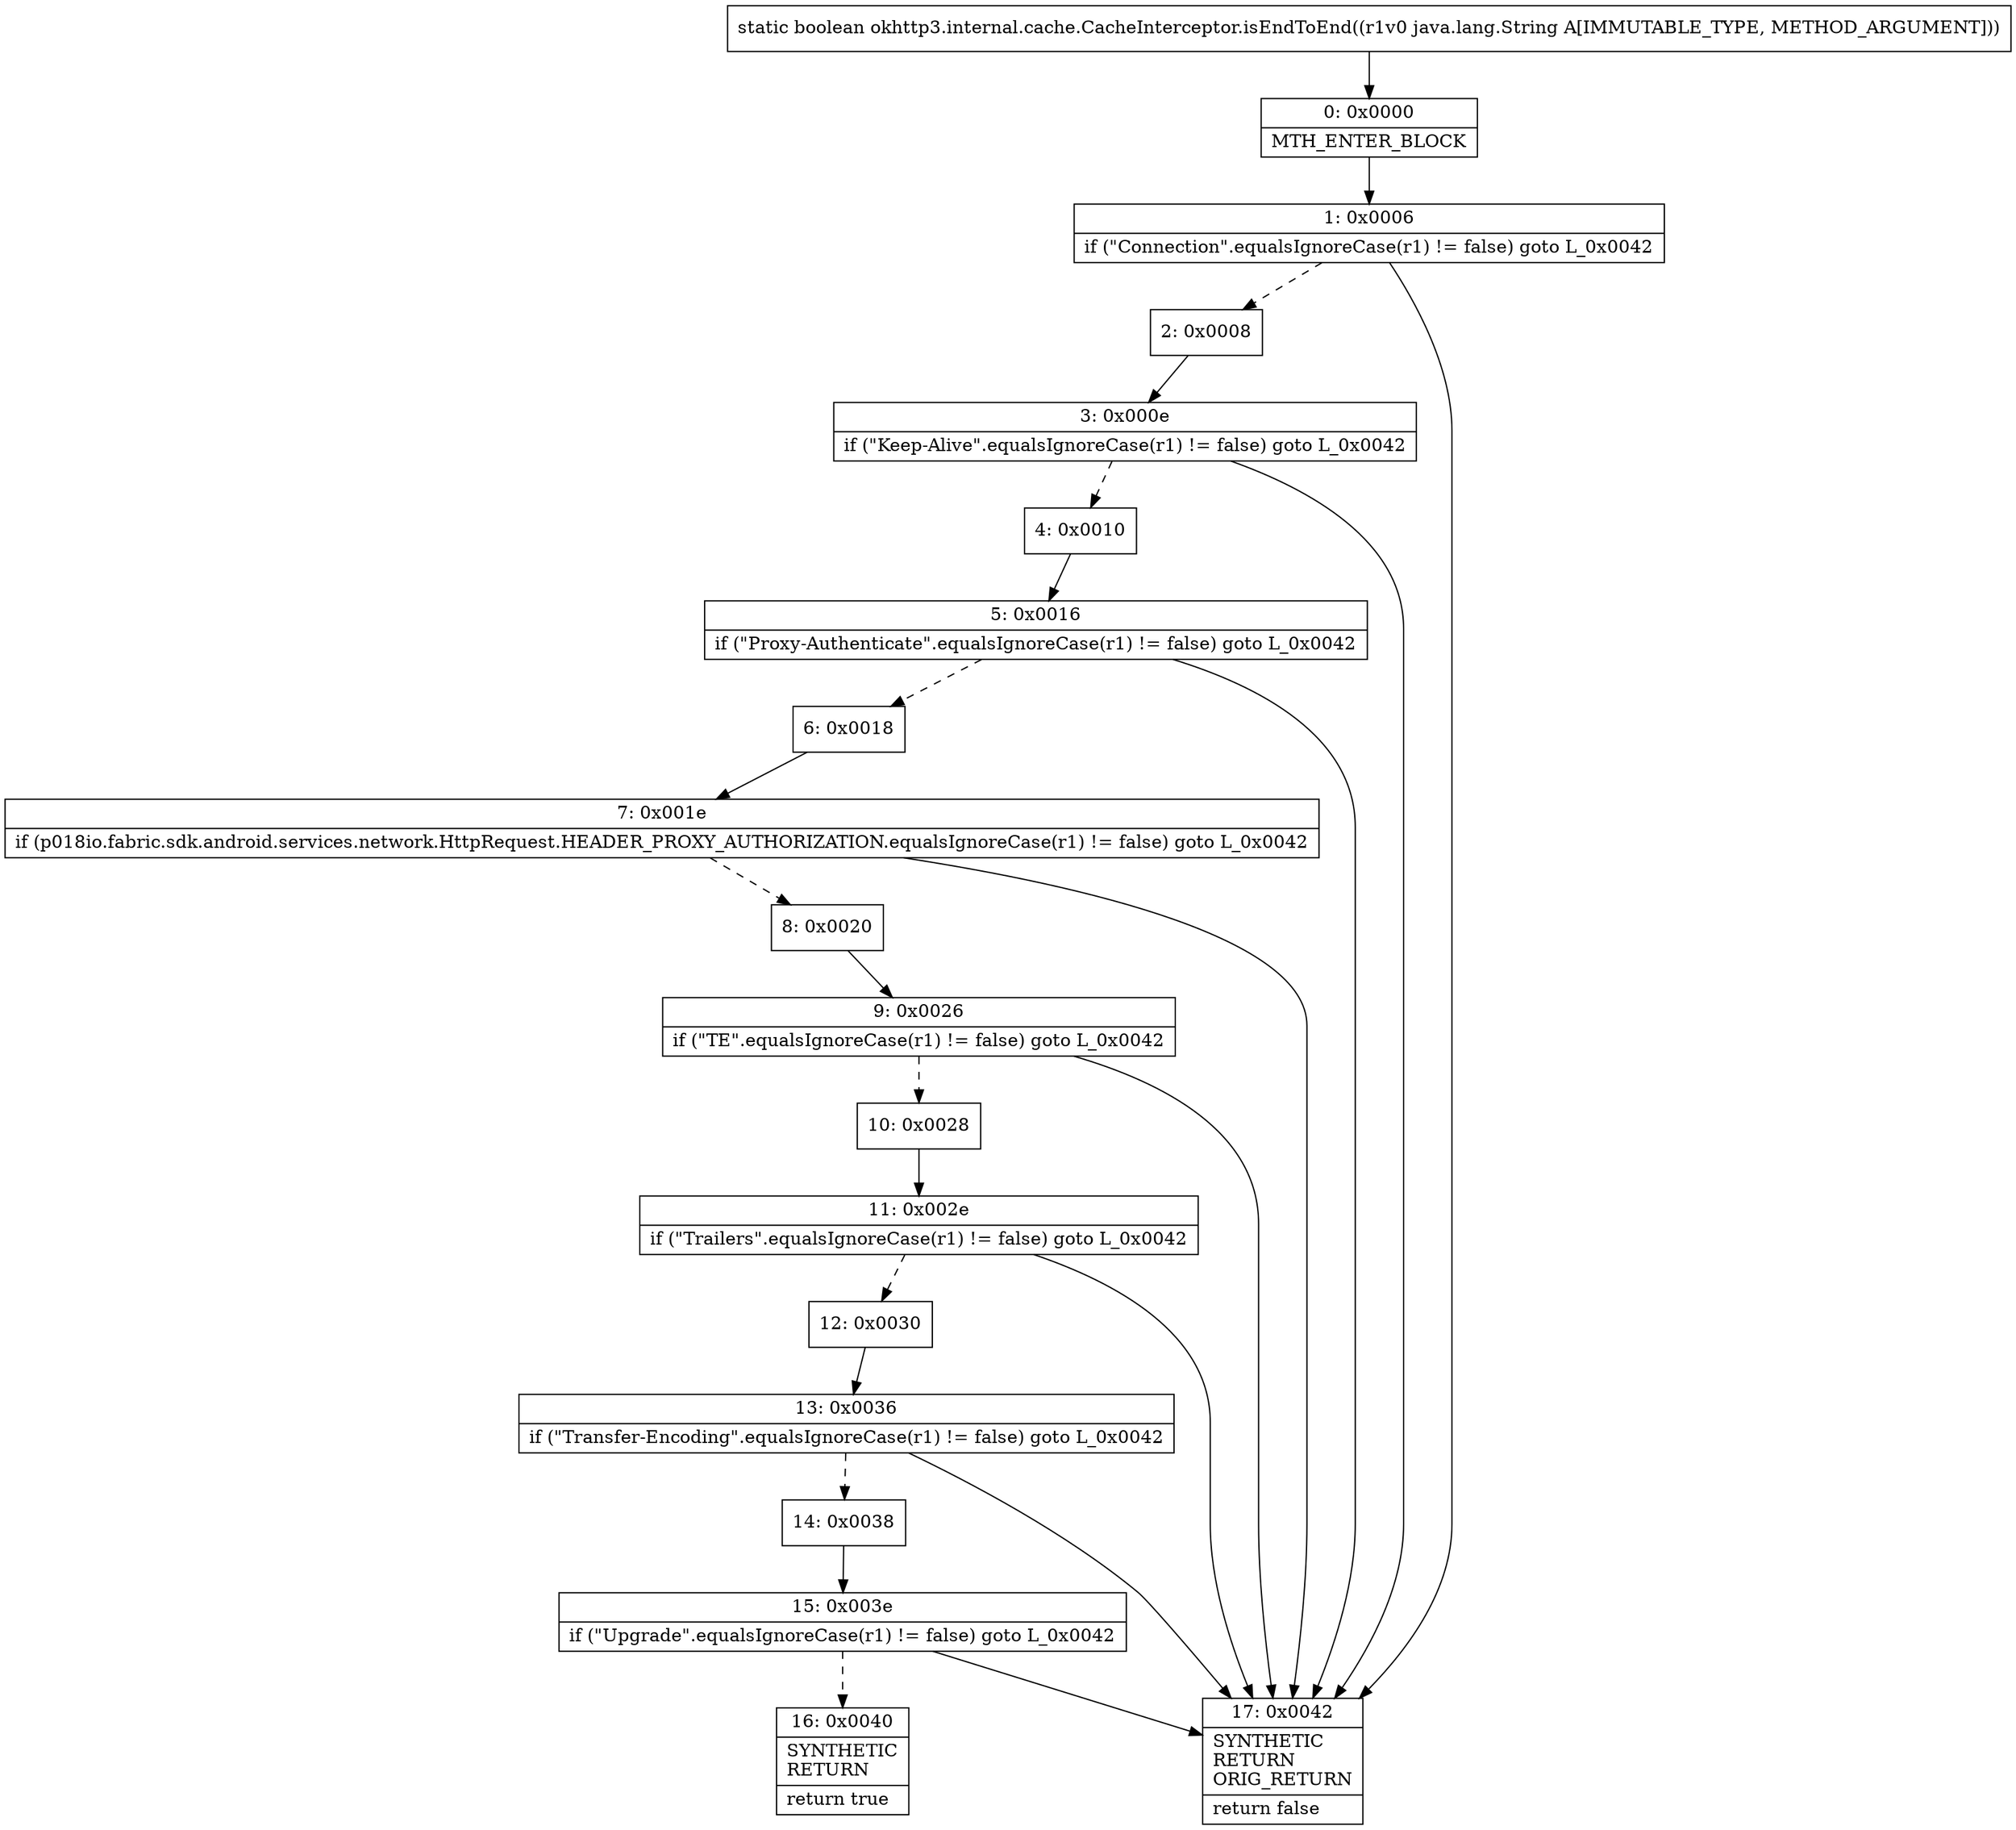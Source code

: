 digraph "CFG forokhttp3.internal.cache.CacheInterceptor.isEndToEnd(Ljava\/lang\/String;)Z" {
Node_0 [shape=record,label="{0\:\ 0x0000|MTH_ENTER_BLOCK\l}"];
Node_1 [shape=record,label="{1\:\ 0x0006|if (\"Connection\".equalsIgnoreCase(r1) != false) goto L_0x0042\l}"];
Node_2 [shape=record,label="{2\:\ 0x0008}"];
Node_3 [shape=record,label="{3\:\ 0x000e|if (\"Keep\-Alive\".equalsIgnoreCase(r1) != false) goto L_0x0042\l}"];
Node_4 [shape=record,label="{4\:\ 0x0010}"];
Node_5 [shape=record,label="{5\:\ 0x0016|if (\"Proxy\-Authenticate\".equalsIgnoreCase(r1) != false) goto L_0x0042\l}"];
Node_6 [shape=record,label="{6\:\ 0x0018}"];
Node_7 [shape=record,label="{7\:\ 0x001e|if (p018io.fabric.sdk.android.services.network.HttpRequest.HEADER_PROXY_AUTHORIZATION.equalsIgnoreCase(r1) != false) goto L_0x0042\l}"];
Node_8 [shape=record,label="{8\:\ 0x0020}"];
Node_9 [shape=record,label="{9\:\ 0x0026|if (\"TE\".equalsIgnoreCase(r1) != false) goto L_0x0042\l}"];
Node_10 [shape=record,label="{10\:\ 0x0028}"];
Node_11 [shape=record,label="{11\:\ 0x002e|if (\"Trailers\".equalsIgnoreCase(r1) != false) goto L_0x0042\l}"];
Node_12 [shape=record,label="{12\:\ 0x0030}"];
Node_13 [shape=record,label="{13\:\ 0x0036|if (\"Transfer\-Encoding\".equalsIgnoreCase(r1) != false) goto L_0x0042\l}"];
Node_14 [shape=record,label="{14\:\ 0x0038}"];
Node_15 [shape=record,label="{15\:\ 0x003e|if (\"Upgrade\".equalsIgnoreCase(r1) != false) goto L_0x0042\l}"];
Node_16 [shape=record,label="{16\:\ 0x0040|SYNTHETIC\lRETURN\l|return true\l}"];
Node_17 [shape=record,label="{17\:\ 0x0042|SYNTHETIC\lRETURN\lORIG_RETURN\l|return false\l}"];
MethodNode[shape=record,label="{static boolean okhttp3.internal.cache.CacheInterceptor.isEndToEnd((r1v0 java.lang.String A[IMMUTABLE_TYPE, METHOD_ARGUMENT])) }"];
MethodNode -> Node_0;
Node_0 -> Node_1;
Node_1 -> Node_2[style=dashed];
Node_1 -> Node_17;
Node_2 -> Node_3;
Node_3 -> Node_4[style=dashed];
Node_3 -> Node_17;
Node_4 -> Node_5;
Node_5 -> Node_6[style=dashed];
Node_5 -> Node_17;
Node_6 -> Node_7;
Node_7 -> Node_8[style=dashed];
Node_7 -> Node_17;
Node_8 -> Node_9;
Node_9 -> Node_10[style=dashed];
Node_9 -> Node_17;
Node_10 -> Node_11;
Node_11 -> Node_12[style=dashed];
Node_11 -> Node_17;
Node_12 -> Node_13;
Node_13 -> Node_14[style=dashed];
Node_13 -> Node_17;
Node_14 -> Node_15;
Node_15 -> Node_16[style=dashed];
Node_15 -> Node_17;
}

